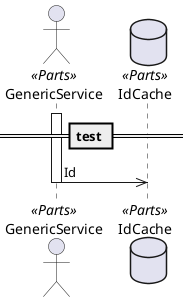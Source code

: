 @startuml Post data to data object

== test ==

actor "GenericService" as GenericService <<Parts>>
database "IdCache" as IdCache <<Parts>>

activate GenericService
GenericService ->> IdCache: Id

deactivate GenericService

@enduml
